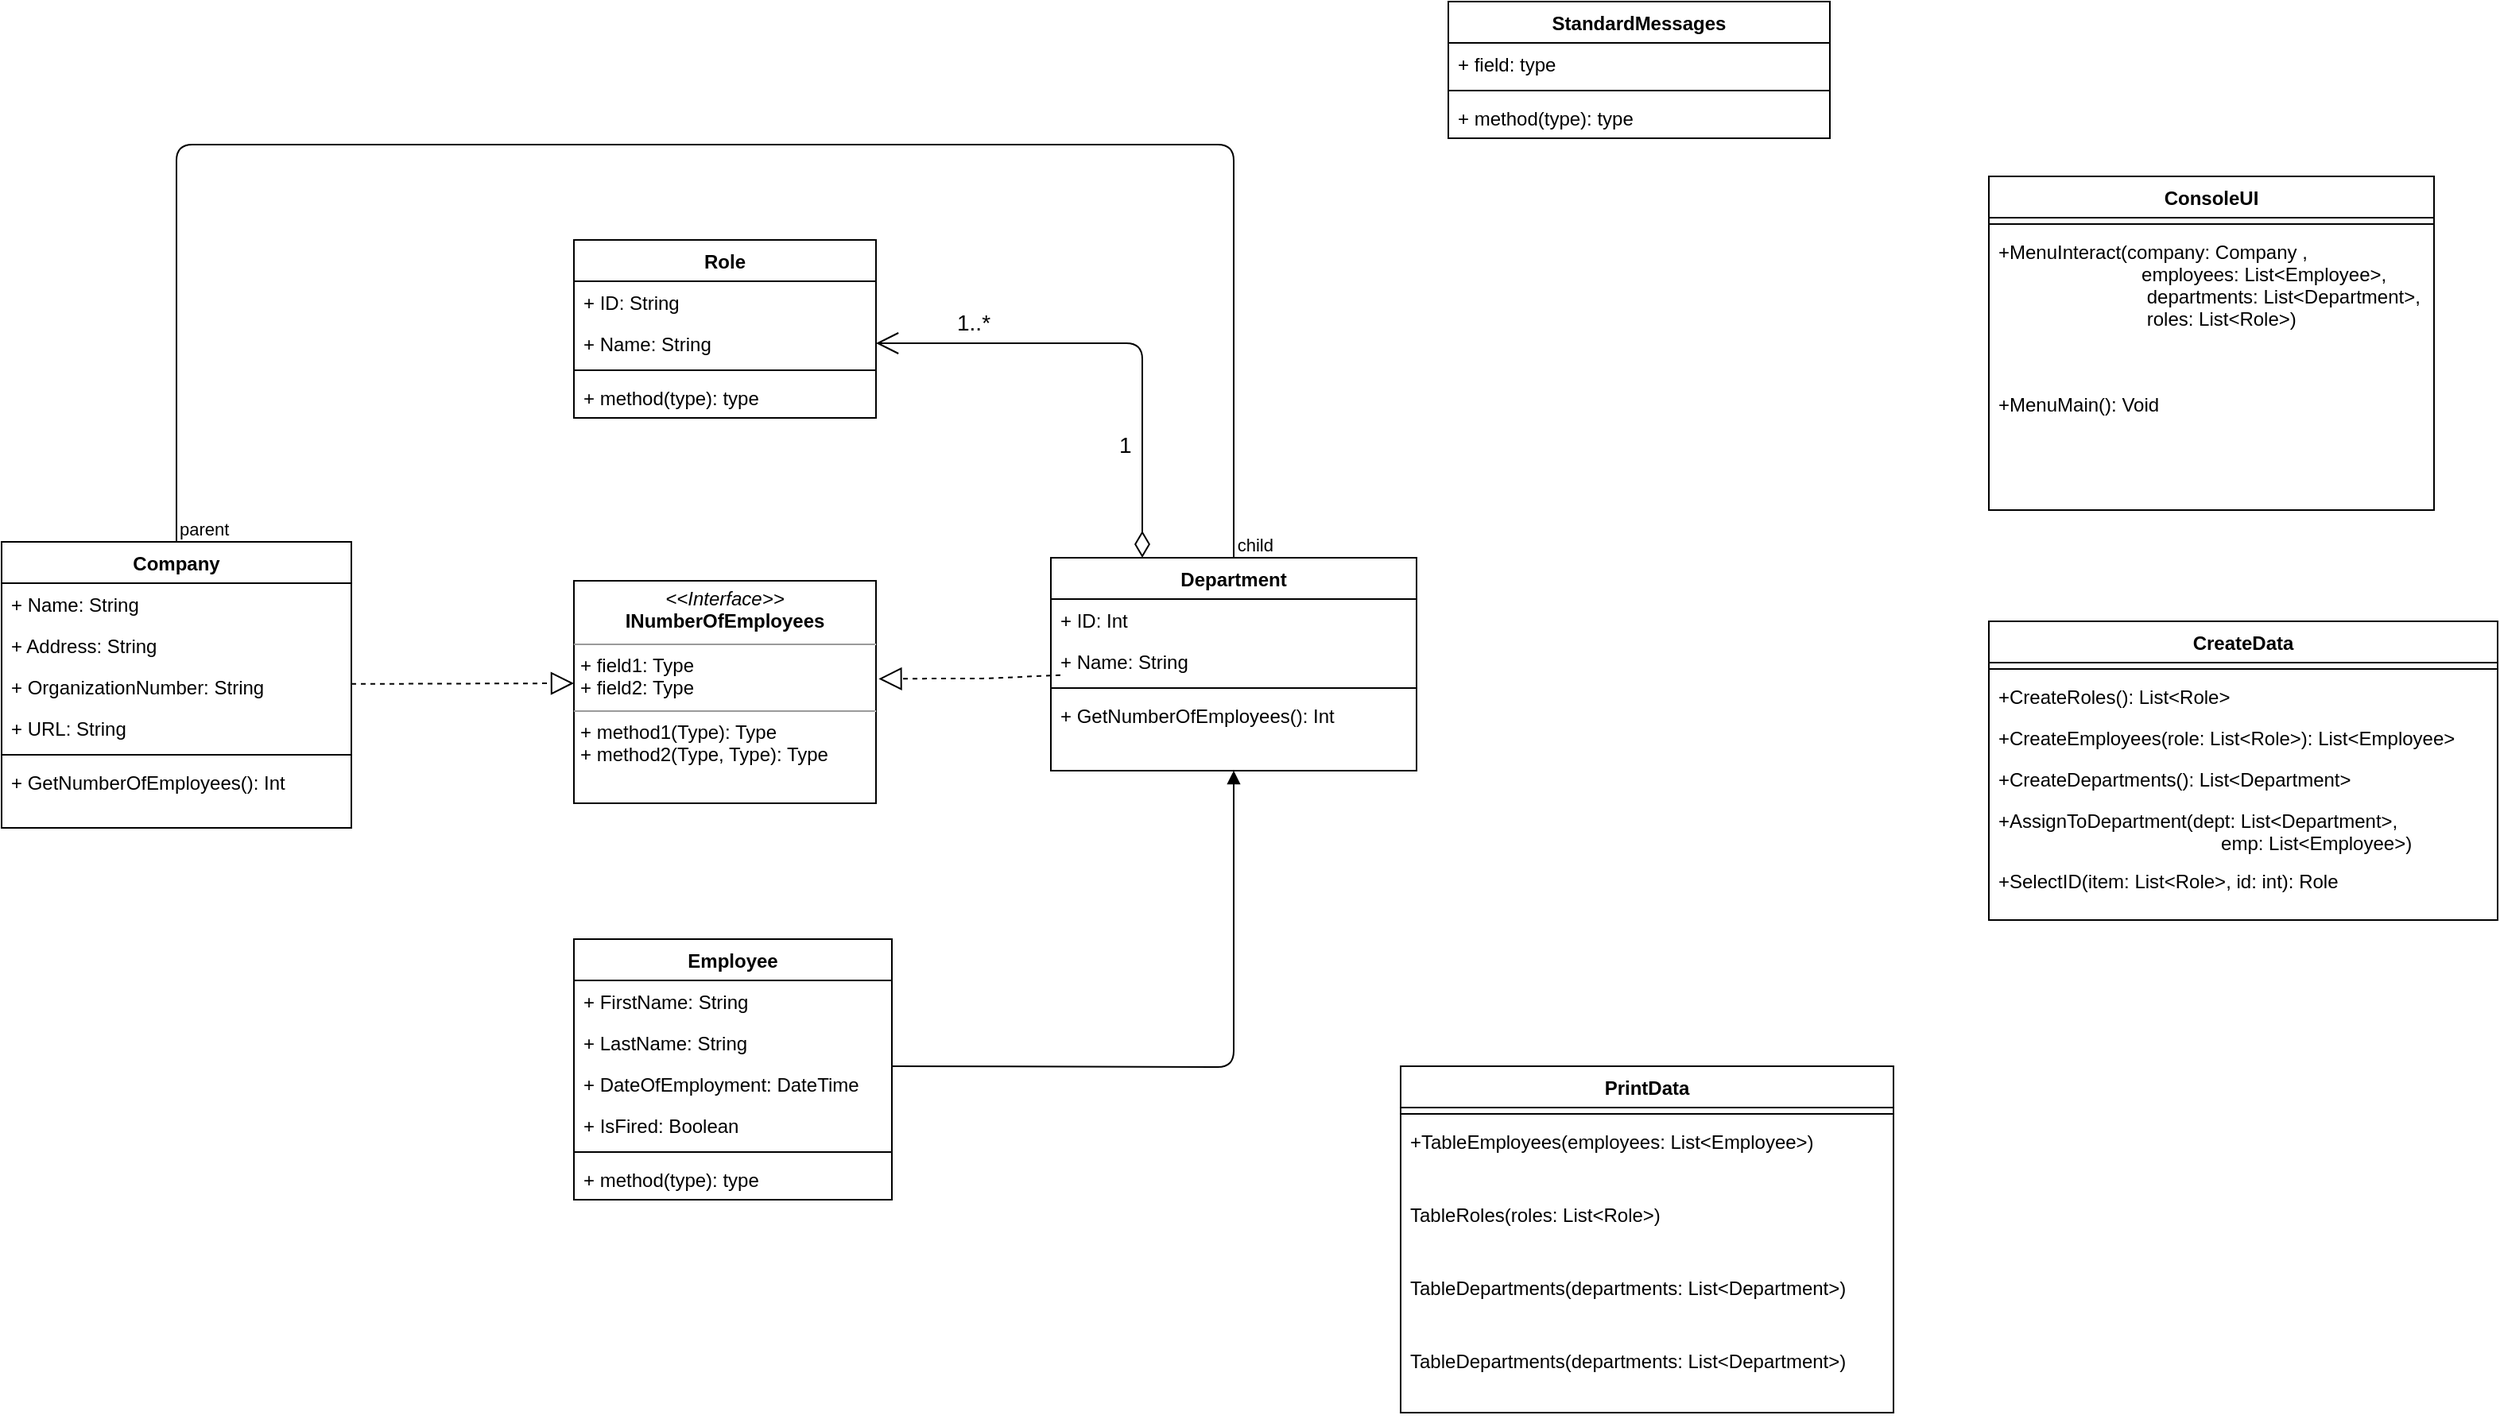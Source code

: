 <mxfile version="15.2.9" type="github">
  <diagram id="iJiHooxQ-oz1hIhevUaH" name="Page-1">
    <mxGraphModel dx="2012" dy="627" grid="1" gridSize="10" guides="1" tooltips="1" connect="1" arrows="1" fold="1" page="1" pageScale="1" pageWidth="827" pageHeight="1169" math="0" shadow="0">
      <root>
        <mxCell id="0" />
        <mxCell id="1" parent="0" />
        <mxCell id="I_DvOhb7d0Lh7Mm7Guor-1" value="Employee" style="swimlane;fontStyle=1;align=center;verticalAlign=top;childLayout=stackLayout;horizontal=1;startSize=26;horizontalStack=0;resizeParent=1;resizeParentMax=0;resizeLast=0;collapsible=1;marginBottom=0;" parent="1" vertex="1">
          <mxGeometry x="340" y="740" width="200" height="164" as="geometry" />
        </mxCell>
        <mxCell id="I_DvOhb7d0Lh7Mm7Guor-27" value="+ FirstName: String" style="text;strokeColor=none;fillColor=none;align=left;verticalAlign=top;spacingLeft=4;spacingRight=4;overflow=hidden;rotatable=0;points=[[0,0.5],[1,0.5]];portConstraint=eastwest;" parent="I_DvOhb7d0Lh7Mm7Guor-1" vertex="1">
          <mxGeometry y="26" width="200" height="26" as="geometry" />
        </mxCell>
        <mxCell id="I_DvOhb7d0Lh7Mm7Guor-48" value="+ LastName: String" style="text;strokeColor=none;fillColor=none;align=left;verticalAlign=top;spacingLeft=4;spacingRight=4;overflow=hidden;rotatable=0;points=[[0,0.5],[1,0.5]];portConstraint=eastwest;" parent="I_DvOhb7d0Lh7Mm7Guor-1" vertex="1">
          <mxGeometry y="52" width="200" height="26" as="geometry" />
        </mxCell>
        <mxCell id="I_DvOhb7d0Lh7Mm7Guor-54" value="+ DateOfEmployment: DateTime" style="text;strokeColor=none;fillColor=none;align=left;verticalAlign=top;spacingLeft=4;spacingRight=4;overflow=hidden;rotatable=0;points=[[0,0.5],[1,0.5]];portConstraint=eastwest;" parent="I_DvOhb7d0Lh7Mm7Guor-1" vertex="1">
          <mxGeometry y="78" width="200" height="26" as="geometry" />
        </mxCell>
        <mxCell id="I_DvOhb7d0Lh7Mm7Guor-28" value="+ IsFired: Boolean" style="text;strokeColor=none;fillColor=none;align=left;verticalAlign=top;spacingLeft=4;spacingRight=4;overflow=hidden;rotatable=0;points=[[0,0.5],[1,0.5]];portConstraint=eastwest;" parent="I_DvOhb7d0Lh7Mm7Guor-1" vertex="1">
          <mxGeometry y="104" width="200" height="26" as="geometry" />
        </mxCell>
        <mxCell id="I_DvOhb7d0Lh7Mm7Guor-3" value="" style="line;strokeWidth=1;fillColor=none;align=left;verticalAlign=middle;spacingTop=-1;spacingLeft=3;spacingRight=3;rotatable=0;labelPosition=right;points=[];portConstraint=eastwest;" parent="I_DvOhb7d0Lh7Mm7Guor-1" vertex="1">
          <mxGeometry y="130" width="200" height="8" as="geometry" />
        </mxCell>
        <mxCell id="I_DvOhb7d0Lh7Mm7Guor-4" value="+ method(type): type" style="text;strokeColor=none;fillColor=none;align=left;verticalAlign=top;spacingLeft=4;spacingRight=4;overflow=hidden;rotatable=0;points=[[0,0.5],[1,0.5]];portConstraint=eastwest;" parent="I_DvOhb7d0Lh7Mm7Guor-1" vertex="1">
          <mxGeometry y="138" width="200" height="26" as="geometry" />
        </mxCell>
        <mxCell id="I_DvOhb7d0Lh7Mm7Guor-5" value="Department&#xa;" style="swimlane;fontStyle=1;align=center;verticalAlign=top;childLayout=stackLayout;horizontal=1;startSize=26;horizontalStack=0;resizeParent=1;resizeParentMax=0;resizeLast=0;collapsible=1;marginBottom=0;" parent="1" vertex="1">
          <mxGeometry x="640" y="500" width="230" height="134" as="geometry" />
        </mxCell>
        <mxCell id="I_DvOhb7d0Lh7Mm7Guor-20" value="+ ID: Int" style="text;strokeColor=none;fillColor=none;align=left;verticalAlign=top;spacingLeft=4;spacingRight=4;overflow=hidden;rotatable=0;points=[[0,0.5],[1,0.5]];portConstraint=eastwest;" parent="I_DvOhb7d0Lh7Mm7Guor-5" vertex="1">
          <mxGeometry y="26" width="230" height="26" as="geometry" />
        </mxCell>
        <mxCell id="I_DvOhb7d0Lh7Mm7Guor-21" value="+ Name: String" style="text;strokeColor=none;fillColor=none;align=left;verticalAlign=top;spacingLeft=4;spacingRight=4;overflow=hidden;rotatable=0;points=[[0,0.5],[1,0.5]];portConstraint=eastwest;" parent="I_DvOhb7d0Lh7Mm7Guor-5" vertex="1">
          <mxGeometry y="52" width="230" height="26" as="geometry" />
        </mxCell>
        <mxCell id="I_DvOhb7d0Lh7Mm7Guor-7" value="" style="line;strokeWidth=1;fillColor=none;align=left;verticalAlign=middle;spacingTop=-1;spacingLeft=3;spacingRight=3;rotatable=0;labelPosition=right;points=[];portConstraint=eastwest;" parent="I_DvOhb7d0Lh7Mm7Guor-5" vertex="1">
          <mxGeometry y="78" width="230" height="8" as="geometry" />
        </mxCell>
        <mxCell id="I_DvOhb7d0Lh7Mm7Guor-8" value="+ GetNumberOfEmployees(): Int" style="text;strokeColor=none;fillColor=none;align=left;verticalAlign=top;spacingLeft=4;spacingRight=4;overflow=hidden;rotatable=0;points=[[0,0.5],[1,0.5]];portConstraint=eastwest;" parent="I_DvOhb7d0Lh7Mm7Guor-5" vertex="1">
          <mxGeometry y="86" width="230" height="48" as="geometry" />
        </mxCell>
        <mxCell id="I_DvOhb7d0Lh7Mm7Guor-13" value="Company" style="swimlane;fontStyle=1;align=center;verticalAlign=top;childLayout=stackLayout;horizontal=1;startSize=26;horizontalStack=0;resizeParent=1;resizeParentMax=0;resizeLast=0;collapsible=1;marginBottom=0;" parent="1" vertex="1">
          <mxGeometry x="-20" y="490" width="220" height="180" as="geometry" />
        </mxCell>
        <mxCell id="I_DvOhb7d0Lh7Mm7Guor-17" value="+ Name: String&#xa;" style="text;strokeColor=none;fillColor=none;align=left;verticalAlign=top;spacingLeft=4;spacingRight=4;overflow=hidden;rotatable=0;points=[[0,0.5],[1,0.5]];portConstraint=eastwest;" parent="I_DvOhb7d0Lh7Mm7Guor-13" vertex="1">
          <mxGeometry y="26" width="220" height="26" as="geometry" />
        </mxCell>
        <mxCell id="I_DvOhb7d0Lh7Mm7Guor-18" value="+ Address: String" style="text;strokeColor=none;fillColor=none;align=left;verticalAlign=top;spacingLeft=4;spacingRight=4;overflow=hidden;rotatable=0;points=[[0,0.5],[1,0.5]];portConstraint=eastwest;" parent="I_DvOhb7d0Lh7Mm7Guor-13" vertex="1">
          <mxGeometry y="52" width="220" height="26" as="geometry" />
        </mxCell>
        <mxCell id="I_DvOhb7d0Lh7Mm7Guor-19" value="+ OrganizationNumber: String" style="text;strokeColor=none;fillColor=none;align=left;verticalAlign=top;spacingLeft=4;spacingRight=4;overflow=hidden;rotatable=0;points=[[0,0.5],[1,0.5]];portConstraint=eastwest;" parent="I_DvOhb7d0Lh7Mm7Guor-13" vertex="1">
          <mxGeometry y="78" width="220" height="26" as="geometry" />
        </mxCell>
        <mxCell id="I_DvOhb7d0Lh7Mm7Guor-14" value="+ URL: String" style="text;strokeColor=none;fillColor=none;align=left;verticalAlign=top;spacingLeft=4;spacingRight=4;overflow=hidden;rotatable=0;points=[[0,0.5],[1,0.5]];portConstraint=eastwest;" parent="I_DvOhb7d0Lh7Mm7Guor-13" vertex="1">
          <mxGeometry y="104" width="220" height="26" as="geometry" />
        </mxCell>
        <mxCell id="I_DvOhb7d0Lh7Mm7Guor-15" value="" style="line;strokeWidth=1;fillColor=none;align=left;verticalAlign=middle;spacingTop=-1;spacingLeft=3;spacingRight=3;rotatable=0;labelPosition=right;points=[];portConstraint=eastwest;" parent="I_DvOhb7d0Lh7Mm7Guor-13" vertex="1">
          <mxGeometry y="130" width="220" height="8" as="geometry" />
        </mxCell>
        <mxCell id="I_DvOhb7d0Lh7Mm7Guor-16" value="+ GetNumberOfEmployees(): Int" style="text;strokeColor=none;fillColor=none;align=left;verticalAlign=top;spacingLeft=4;spacingRight=4;overflow=hidden;rotatable=0;points=[[0,0.5],[1,0.5]];portConstraint=eastwest;" parent="I_DvOhb7d0Lh7Mm7Guor-13" vertex="1">
          <mxGeometry y="138" width="220" height="42" as="geometry" />
        </mxCell>
        <mxCell id="I_DvOhb7d0Lh7Mm7Guor-26" value="&lt;p style=&quot;margin: 0px ; margin-top: 4px ; text-align: center&quot;&gt;&lt;i&gt;&amp;lt;&amp;lt;Interface&amp;gt;&amp;gt;&lt;/i&gt;&lt;br&gt;&lt;b&gt;INumberOfEmployees&lt;/b&gt;&lt;br&gt;&lt;/p&gt;&lt;hr size=&quot;1&quot;&gt;&lt;p style=&quot;margin: 0px ; margin-left: 4px&quot;&gt;+ field1: Type&lt;br&gt;+ field2: Type&lt;/p&gt;&lt;hr size=&quot;1&quot;&gt;&lt;p style=&quot;margin: 0px ; margin-left: 4px&quot;&gt;+ method1(Type): Type&lt;br&gt;+ method2(Type, Type): Type&lt;/p&gt;" style="verticalAlign=top;align=left;overflow=fill;fontSize=12;fontFamily=Helvetica;html=1;" parent="1" vertex="1">
          <mxGeometry x="340" y="514.5" width="190" height="140" as="geometry" />
        </mxCell>
        <mxCell id="I_DvOhb7d0Lh7Mm7Guor-29" value="Role" style="swimlane;fontStyle=1;align=center;verticalAlign=top;childLayout=stackLayout;horizontal=1;startSize=26;horizontalStack=0;resizeParent=1;resizeParentMax=0;resizeLast=0;collapsible=1;marginBottom=0;" parent="1" vertex="1">
          <mxGeometry x="340" y="300" width="190" height="112" as="geometry" />
        </mxCell>
        <mxCell id="I_DvOhb7d0Lh7Mm7Guor-33" value="+ ID: String" style="text;strokeColor=none;fillColor=none;align=left;verticalAlign=top;spacingLeft=4;spacingRight=4;overflow=hidden;rotatable=0;points=[[0,0.5],[1,0.5]];portConstraint=eastwest;" parent="I_DvOhb7d0Lh7Mm7Guor-29" vertex="1">
          <mxGeometry y="26" width="190" height="26" as="geometry" />
        </mxCell>
        <mxCell id="I_DvOhb7d0Lh7Mm7Guor-34" value="+ Name: String" style="text;strokeColor=none;fillColor=none;align=left;verticalAlign=top;spacingLeft=4;spacingRight=4;overflow=hidden;rotatable=0;points=[[0,0.5],[1,0.5]];portConstraint=eastwest;" parent="I_DvOhb7d0Lh7Mm7Guor-29" vertex="1">
          <mxGeometry y="52" width="190" height="26" as="geometry" />
        </mxCell>
        <mxCell id="I_DvOhb7d0Lh7Mm7Guor-31" value="" style="line;strokeWidth=1;fillColor=none;align=left;verticalAlign=middle;spacingTop=-1;spacingLeft=3;spacingRight=3;rotatable=0;labelPosition=right;points=[];portConstraint=eastwest;" parent="I_DvOhb7d0Lh7Mm7Guor-29" vertex="1">
          <mxGeometry y="78" width="190" height="8" as="geometry" />
        </mxCell>
        <mxCell id="I_DvOhb7d0Lh7Mm7Guor-32" value="+ method(type): type" style="text;strokeColor=none;fillColor=none;align=left;verticalAlign=top;spacingLeft=4;spacingRight=4;overflow=hidden;rotatable=0;points=[[0,0.5],[1,0.5]];portConstraint=eastwest;" parent="I_DvOhb7d0Lh7Mm7Guor-29" vertex="1">
          <mxGeometry y="86" width="190" height="26" as="geometry" />
        </mxCell>
        <mxCell id="I_DvOhb7d0Lh7Mm7Guor-35" value="StandardMessages" style="swimlane;fontStyle=1;align=center;verticalAlign=top;childLayout=stackLayout;horizontal=1;startSize=26;horizontalStack=0;resizeParent=1;resizeParentMax=0;resizeLast=0;collapsible=1;marginBottom=0;" parent="1" vertex="1">
          <mxGeometry x="890" y="150" width="240" height="86" as="geometry" />
        </mxCell>
        <mxCell id="I_DvOhb7d0Lh7Mm7Guor-36" value="+ field: type" style="text;strokeColor=none;fillColor=none;align=left;verticalAlign=top;spacingLeft=4;spacingRight=4;overflow=hidden;rotatable=0;points=[[0,0.5],[1,0.5]];portConstraint=eastwest;" parent="I_DvOhb7d0Lh7Mm7Guor-35" vertex="1">
          <mxGeometry y="26" width="240" height="26" as="geometry" />
        </mxCell>
        <mxCell id="I_DvOhb7d0Lh7Mm7Guor-37" value="" style="line;strokeWidth=1;fillColor=none;align=left;verticalAlign=middle;spacingTop=-1;spacingLeft=3;spacingRight=3;rotatable=0;labelPosition=right;points=[];portConstraint=eastwest;" parent="I_DvOhb7d0Lh7Mm7Guor-35" vertex="1">
          <mxGeometry y="52" width="240" height="8" as="geometry" />
        </mxCell>
        <mxCell id="I_DvOhb7d0Lh7Mm7Guor-38" value="+ method(type): type" style="text;strokeColor=none;fillColor=none;align=left;verticalAlign=top;spacingLeft=4;spacingRight=4;overflow=hidden;rotatable=0;points=[[0,0.5],[1,0.5]];portConstraint=eastwest;" parent="I_DvOhb7d0Lh7Mm7Guor-35" vertex="1">
          <mxGeometry y="60" width="240" height="26" as="geometry" />
        </mxCell>
        <mxCell id="I_DvOhb7d0Lh7Mm7Guor-40" value="" style="endArrow=block;dashed=1;endFill=0;endSize=12;html=1;" parent="1" edge="1">
          <mxGeometry width="160" relative="1" as="geometry">
            <mxPoint x="200" y="579.41" as="sourcePoint" />
            <mxPoint x="340" y="579" as="targetPoint" />
          </mxGeometry>
        </mxCell>
        <mxCell id="I_DvOhb7d0Lh7Mm7Guor-43" value="" style="endArrow=block;dashed=1;endFill=0;endSize=12;html=1;entryX=1.009;entryY=0.441;entryDx=0;entryDy=0;entryPerimeter=0;exitX=0.026;exitY=-0.161;exitDx=0;exitDy=0;exitPerimeter=0;" parent="1" target="I_DvOhb7d0Lh7Mm7Guor-26" edge="1">
          <mxGeometry width="160" relative="1" as="geometry">
            <mxPoint x="645.98" y="573.814" as="sourcePoint" />
            <mxPoint x="540" y="577" as="targetPoint" />
            <Array as="points">
              <mxPoint x="600" y="576" />
              <mxPoint x="570" y="576" />
            </Array>
          </mxGeometry>
        </mxCell>
        <mxCell id="I_DvOhb7d0Lh7Mm7Guor-45" value="" style="endArrow=none;html=1;edgeStyle=orthogonalEdgeStyle;" parent="1" source="I_DvOhb7d0Lh7Mm7Guor-13" target="I_DvOhb7d0Lh7Mm7Guor-5" edge="1">
          <mxGeometry relative="1" as="geometry">
            <mxPoint x="60" y="440" as="sourcePoint" />
            <mxPoint x="755" y="490" as="targetPoint" />
            <Array as="points">
              <mxPoint x="90" y="240" />
              <mxPoint x="755" y="240" />
            </Array>
          </mxGeometry>
        </mxCell>
        <mxCell id="I_DvOhb7d0Lh7Mm7Guor-46" value="parent" style="edgeLabel;resizable=0;html=1;align=left;verticalAlign=bottom;" parent="I_DvOhb7d0Lh7Mm7Guor-45" connectable="0" vertex="1">
          <mxGeometry x="-1" relative="1" as="geometry">
            <mxPoint as="offset" />
          </mxGeometry>
        </mxCell>
        <mxCell id="I_DvOhb7d0Lh7Mm7Guor-47" value="child" style="edgeLabel;resizable=0;html=1;align=right;verticalAlign=bottom;" parent="I_DvOhb7d0Lh7Mm7Guor-45" connectable="0" vertex="1">
          <mxGeometry x="1" relative="1" as="geometry">
            <mxPoint x="25" as="offset" />
          </mxGeometry>
        </mxCell>
        <mxCell id="I_DvOhb7d0Lh7Mm7Guor-50" value="&lt;font style=&quot;font-size: 14px&quot;&gt;1&lt;/font&gt;" style="endArrow=open;html=1;endSize=12;startArrow=diamondThin;startSize=14;startFill=0;edgeStyle=orthogonalEdgeStyle;align=left;verticalAlign=bottom;exitX=0.25;exitY=0;exitDx=0;exitDy=0;entryX=1;entryY=0.5;entryDx=0;entryDy=0;" parent="1" source="I_DvOhb7d0Lh7Mm7Guor-5" target="I_DvOhb7d0Lh7Mm7Guor-34" edge="1">
          <mxGeometry x="-0.603" y="18" relative="1" as="geometry">
            <mxPoint x="580" y="410" as="sourcePoint" />
            <mxPoint x="698" y="330" as="targetPoint" />
            <Array as="points">
              <mxPoint x="698" y="365" />
            </Array>
            <mxPoint x="1" as="offset" />
          </mxGeometry>
        </mxCell>
        <mxCell id="I_DvOhb7d0Lh7Mm7Guor-51" value="1..*" style="edgeLabel;html=1;align=center;verticalAlign=middle;resizable=0;points=[];fontSize=14;" parent="I_DvOhb7d0Lh7Mm7Guor-50" vertex="1" connectable="0">
          <mxGeometry x="0.646" y="-1" relative="1" as="geometry">
            <mxPoint x="7" y="-12" as="offset" />
          </mxGeometry>
        </mxCell>
        <mxCell id="I_DvOhb7d0Lh7Mm7Guor-52" value="" style="endArrow=block;endFill=1;html=1;edgeStyle=orthogonalEdgeStyle;align=left;verticalAlign=top;fontSize=14;entryX=0.5;entryY=1;entryDx=0;entryDy=0;" parent="1" target="I_DvOhb7d0Lh7Mm7Guor-5" edge="1">
          <mxGeometry x="-0.84" y="-10" relative="1" as="geometry">
            <mxPoint x="540" y="820" as="sourcePoint" />
            <mxPoint x="700" y="820" as="targetPoint" />
            <mxPoint as="offset" />
          </mxGeometry>
        </mxCell>
        <mxCell id="O3MJyxwNwP9tG67ijSce-1" value="ConsoleUI" style="swimlane;fontStyle=1;align=center;verticalAlign=top;childLayout=stackLayout;horizontal=1;startSize=26;horizontalStack=0;resizeParent=1;resizeParentMax=0;resizeLast=0;collapsible=1;marginBottom=0;" vertex="1" parent="1">
          <mxGeometry x="1230" y="260" width="280" height="210" as="geometry" />
        </mxCell>
        <mxCell id="O3MJyxwNwP9tG67ijSce-3" value="" style="line;strokeWidth=1;fillColor=none;align=left;verticalAlign=middle;spacingTop=-1;spacingLeft=3;spacingRight=3;rotatable=0;labelPosition=right;points=[];portConstraint=eastwest;" vertex="1" parent="O3MJyxwNwP9tG67ijSce-1">
          <mxGeometry y="26" width="280" height="8" as="geometry" />
        </mxCell>
        <mxCell id="O3MJyxwNwP9tG67ijSce-5" value="+MenuInteract(company: Company , &#xa;                           employees: List&lt;Employee&gt;,&#xa;                             departments: List&lt;Department&gt;,&#xa;                             roles: List&lt;Role&gt;)" style="text;strokeColor=none;fillColor=none;align=left;verticalAlign=top;spacingLeft=4;spacingRight=4;overflow=hidden;rotatable=0;points=[[0,0.5],[1,0.5]];portConstraint=eastwest;" vertex="1" parent="O3MJyxwNwP9tG67ijSce-1">
          <mxGeometry y="34" width="280" height="96" as="geometry" />
        </mxCell>
        <mxCell id="O3MJyxwNwP9tG67ijSce-4" value="+MenuMain(): Void" style="text;strokeColor=none;fillColor=none;align=left;verticalAlign=top;spacingLeft=4;spacingRight=4;overflow=hidden;rotatable=0;points=[[0,0.5],[1,0.5]];portConstraint=eastwest;" vertex="1" parent="O3MJyxwNwP9tG67ijSce-1">
          <mxGeometry y="130" width="280" height="80" as="geometry" />
        </mxCell>
        <mxCell id="O3MJyxwNwP9tG67ijSce-6" value="CreateData" style="swimlane;fontStyle=1;align=center;verticalAlign=top;childLayout=stackLayout;horizontal=1;startSize=26;horizontalStack=0;resizeParent=1;resizeParentMax=0;resizeLast=0;collapsible=1;marginBottom=0;" vertex="1" parent="1">
          <mxGeometry x="1230" y="540" width="320" height="188" as="geometry" />
        </mxCell>
        <mxCell id="O3MJyxwNwP9tG67ijSce-8" value="" style="line;strokeWidth=1;fillColor=none;align=left;verticalAlign=middle;spacingTop=-1;spacingLeft=3;spacingRight=3;rotatable=0;labelPosition=right;points=[];portConstraint=eastwest;" vertex="1" parent="O3MJyxwNwP9tG67ijSce-6">
          <mxGeometry y="26" width="320" height="8" as="geometry" />
        </mxCell>
        <mxCell id="O3MJyxwNwP9tG67ijSce-10" value="+CreateRoles(): List&lt;Role&gt;" style="text;strokeColor=none;fillColor=none;align=left;verticalAlign=top;spacingLeft=4;spacingRight=4;overflow=hidden;rotatable=0;points=[[0,0.5],[1,0.5]];portConstraint=eastwest;" vertex="1" parent="O3MJyxwNwP9tG67ijSce-6">
          <mxGeometry y="34" width="320" height="26" as="geometry" />
        </mxCell>
        <mxCell id="O3MJyxwNwP9tG67ijSce-11" value="+CreateEmployees(role: List&lt;Role&gt;): List&lt;Employee&gt;" style="text;strokeColor=none;fillColor=none;align=left;verticalAlign=top;spacingLeft=4;spacingRight=4;overflow=hidden;rotatable=0;points=[[0,0.5],[1,0.5]];portConstraint=eastwest;" vertex="1" parent="O3MJyxwNwP9tG67ijSce-6">
          <mxGeometry y="60" width="320" height="26" as="geometry" />
        </mxCell>
        <mxCell id="O3MJyxwNwP9tG67ijSce-12" value="+CreateDepartments(): List&lt;Department&gt;" style="text;strokeColor=none;fillColor=none;align=left;verticalAlign=top;spacingLeft=4;spacingRight=4;overflow=hidden;rotatable=0;points=[[0,0.5],[1,0.5]];portConstraint=eastwest;" vertex="1" parent="O3MJyxwNwP9tG67ijSce-6">
          <mxGeometry y="86" width="320" height="26" as="geometry" />
        </mxCell>
        <mxCell id="O3MJyxwNwP9tG67ijSce-18" value="+AssignToDepartment(dept: List&lt;Department&gt;,&#xa;                                          emp: List&lt;Employee&gt;)&#xa;&#xa;" style="text;strokeColor=none;fillColor=none;align=left;verticalAlign=top;spacingLeft=4;spacingRight=4;overflow=hidden;rotatable=0;points=[[0,0.5],[1,0.5]];portConstraint=eastwest;" vertex="1" parent="O3MJyxwNwP9tG67ijSce-6">
          <mxGeometry y="112" width="320" height="38" as="geometry" />
        </mxCell>
        <mxCell id="O3MJyxwNwP9tG67ijSce-9" value="+SelectID(item: List&lt;Role&gt;, id: int): Role" style="text;strokeColor=none;fillColor=none;align=left;verticalAlign=top;spacingLeft=4;spacingRight=4;overflow=hidden;rotatable=0;points=[[0,0.5],[1,0.5]];portConstraint=eastwest;" vertex="1" parent="O3MJyxwNwP9tG67ijSce-6">
          <mxGeometry y="150" width="320" height="38" as="geometry" />
        </mxCell>
        <mxCell id="O3MJyxwNwP9tG67ijSce-13" value="PrintData" style="swimlane;fontStyle=1;align=center;verticalAlign=top;childLayout=stackLayout;horizontal=1;startSize=26;horizontalStack=0;resizeParent=1;resizeParentMax=0;resizeLast=0;collapsible=1;marginBottom=0;" vertex="1" parent="1">
          <mxGeometry x="860" y="820" width="310" height="218" as="geometry" />
        </mxCell>
        <mxCell id="O3MJyxwNwP9tG67ijSce-15" value="" style="line;strokeWidth=1;fillColor=none;align=left;verticalAlign=middle;spacingTop=-1;spacingLeft=3;spacingRight=3;rotatable=0;labelPosition=right;points=[];portConstraint=eastwest;" vertex="1" parent="O3MJyxwNwP9tG67ijSce-13">
          <mxGeometry y="26" width="310" height="8" as="geometry" />
        </mxCell>
        <mxCell id="O3MJyxwNwP9tG67ijSce-17" value="+TableEmployees(employees: List&lt;Employee&gt;)" style="text;strokeColor=none;fillColor=none;align=left;verticalAlign=top;spacingLeft=4;spacingRight=4;overflow=hidden;rotatable=0;points=[[0,0.5],[1,0.5]];portConstraint=eastwest;" vertex="1" parent="O3MJyxwNwP9tG67ijSce-13">
          <mxGeometry y="34" width="310" height="46" as="geometry" />
        </mxCell>
        <mxCell id="O3MJyxwNwP9tG67ijSce-19" value="TableRoles(roles: List&lt;Role&gt;)" style="text;strokeColor=none;fillColor=none;align=left;verticalAlign=top;spacingLeft=4;spacingRight=4;overflow=hidden;rotatable=0;points=[[0,0.5],[1,0.5]];portConstraint=eastwest;" vertex="1" parent="O3MJyxwNwP9tG67ijSce-13">
          <mxGeometry y="80" width="310" height="46" as="geometry" />
        </mxCell>
        <mxCell id="O3MJyxwNwP9tG67ijSce-20" value="TableDepartments(departments: List&lt;Department&gt;)" style="text;strokeColor=none;fillColor=none;align=left;verticalAlign=top;spacingLeft=4;spacingRight=4;overflow=hidden;rotatable=0;points=[[0,0.5],[1,0.5]];portConstraint=eastwest;" vertex="1" parent="O3MJyxwNwP9tG67ijSce-13">
          <mxGeometry y="126" width="310" height="46" as="geometry" />
        </mxCell>
        <mxCell id="O3MJyxwNwP9tG67ijSce-16" value="TableDepartments(departments: List&lt;Department&gt;)" style="text;strokeColor=none;fillColor=none;align=left;verticalAlign=top;spacingLeft=4;spacingRight=4;overflow=hidden;rotatable=0;points=[[0,0.5],[1,0.5]];portConstraint=eastwest;" vertex="1" parent="O3MJyxwNwP9tG67ijSce-13">
          <mxGeometry y="172" width="310" height="46" as="geometry" />
        </mxCell>
      </root>
    </mxGraphModel>
  </diagram>
</mxfile>
